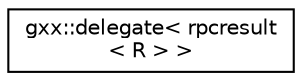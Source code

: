 digraph "Graphical Class Hierarchy"
{
  edge [fontname="Helvetica",fontsize="10",labelfontname="Helvetica",labelfontsize="10"];
  node [fontname="Helvetica",fontsize="10",shape=record];
  rankdir="LR";
  Node1 [label="gxx::delegate\< rpcresult\l\< R \> \>",height=0.2,width=0.4,color="black", fillcolor="white", style="filled",URL="$classgxx_1_1delegate.html"];
}
